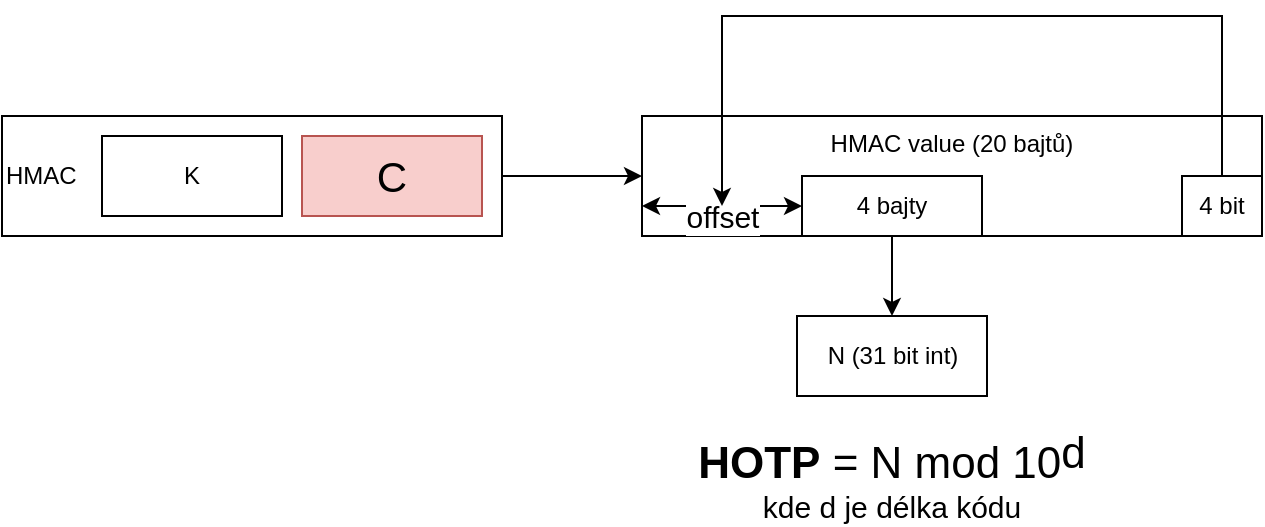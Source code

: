 <mxfile version="22.0.2" type="device">
  <diagram name="Page-1" id="DIYZ5fg_O1SQ3TLwEj1U">
    <mxGraphModel dx="1231" dy="834" grid="1" gridSize="10" guides="1" tooltips="1" connect="1" arrows="1" fold="1" page="1" pageScale="1" pageWidth="1654" pageHeight="1169" math="0" shadow="0">
      <root>
        <mxCell id="0" />
        <mxCell id="1" parent="0" />
        <mxCell id="6KypyfVfyNFrAHOFikTJ-3" value="HMAC value (20 bajtů)" style="rounded=0;whiteSpace=wrap;html=1;verticalAlign=top;" vertex="1" parent="1">
          <mxGeometry x="410" y="390" width="310" height="60" as="geometry" />
        </mxCell>
        <mxCell id="6KypyfVfyNFrAHOFikTJ-4" value="HMAC" style="rounded=0;whiteSpace=wrap;html=1;align=left;" vertex="1" parent="1">
          <mxGeometry x="90" y="390" width="250" height="60" as="geometry" />
        </mxCell>
        <mxCell id="6KypyfVfyNFrAHOFikTJ-5" value="K" style="rounded=0;whiteSpace=wrap;html=1;" vertex="1" parent="1">
          <mxGeometry x="140" y="400" width="90" height="40" as="geometry" />
        </mxCell>
        <mxCell id="6KypyfVfyNFrAHOFikTJ-15" style="edgeStyle=orthogonalEdgeStyle;rounded=0;orthogonalLoop=1;jettySize=auto;html=1;entryX=0;entryY=0.5;entryDx=0;entryDy=0;exitX=1;exitY=0.5;exitDx=0;exitDy=0;" edge="1" parent="1" source="6KypyfVfyNFrAHOFikTJ-4" target="6KypyfVfyNFrAHOFikTJ-3">
          <mxGeometry relative="1" as="geometry">
            <mxPoint x="350" y="420" as="sourcePoint" />
          </mxGeometry>
        </mxCell>
        <mxCell id="6KypyfVfyNFrAHOFikTJ-6" value="C" style="rounded=0;whiteSpace=wrap;html=1;fontSize=21;fillColor=#f8cecc;strokeColor=#b85450;" vertex="1" parent="1">
          <mxGeometry x="240" y="400" width="90" height="40" as="geometry" />
        </mxCell>
        <mxCell id="6KypyfVfyNFrAHOFikTJ-7" value="4 bit" style="rounded=0;whiteSpace=wrap;html=1;" vertex="1" parent="1">
          <mxGeometry x="680" y="420" width="40" height="30" as="geometry" />
        </mxCell>
        <mxCell id="6KypyfVfyNFrAHOFikTJ-18" style="edgeStyle=orthogonalEdgeStyle;rounded=0;orthogonalLoop=1;jettySize=auto;html=1;" edge="1" parent="1" source="6KypyfVfyNFrAHOFikTJ-1" target="6KypyfVfyNFrAHOFikTJ-16">
          <mxGeometry relative="1" as="geometry" />
        </mxCell>
        <mxCell id="6KypyfVfyNFrAHOFikTJ-1" value="4 bajty" style="rounded=0;whiteSpace=wrap;html=1;" vertex="1" parent="1">
          <mxGeometry x="490" y="420" width="90" height="30" as="geometry" />
        </mxCell>
        <mxCell id="6KypyfVfyNFrAHOFikTJ-10" value="" style="endArrow=classic;startArrow=classic;html=1;rounded=0;exitX=0;exitY=0.75;exitDx=0;exitDy=0;entryX=0;entryY=0.5;entryDx=0;entryDy=0;" edge="1" parent="1" source="6KypyfVfyNFrAHOFikTJ-3" target="6KypyfVfyNFrAHOFikTJ-1">
          <mxGeometry width="50" height="50" relative="1" as="geometry">
            <mxPoint x="600" y="450" as="sourcePoint" />
            <mxPoint x="650" y="400" as="targetPoint" />
          </mxGeometry>
        </mxCell>
        <mxCell id="6KypyfVfyNFrAHOFikTJ-12" value="&lt;font style=&quot;font-size: 15px;&quot;&gt;offset&lt;/font&gt;" style="edgeLabel;html=1;align=center;verticalAlign=middle;resizable=0;points=[];" vertex="1" connectable="0" parent="6KypyfVfyNFrAHOFikTJ-10">
          <mxGeometry x="0.15" y="-3" relative="1" as="geometry">
            <mxPoint x="-6" y="2" as="offset" />
          </mxGeometry>
        </mxCell>
        <mxCell id="6KypyfVfyNFrAHOFikTJ-13" style="edgeStyle=orthogonalEdgeStyle;rounded=0;orthogonalLoop=1;jettySize=auto;html=1;" edge="1" parent="1" source="6KypyfVfyNFrAHOFikTJ-7">
          <mxGeometry relative="1" as="geometry">
            <mxPoint x="450" y="435" as="targetPoint" />
            <Array as="points">
              <mxPoint x="700" y="340" />
              <mxPoint x="450" y="340" />
            </Array>
          </mxGeometry>
        </mxCell>
        <mxCell id="6KypyfVfyNFrAHOFikTJ-16" value="N (31 bit int)" style="rounded=0;whiteSpace=wrap;html=1;" vertex="1" parent="1">
          <mxGeometry x="487.5" y="490" width="95" height="40" as="geometry" />
        </mxCell>
        <mxCell id="6KypyfVfyNFrAHOFikTJ-19" value="&lt;font style=&quot;&quot;&gt;&lt;span style=&quot;font-size: 22px;&quot;&gt;&lt;b&gt;HOTP&lt;/b&gt; = N mod 10&lt;/span&gt;&lt;sup style=&quot;font-size: 22px;&quot;&gt;d&lt;/sup&gt;&lt;br&gt;&lt;font style=&quot;font-size: 15px;&quot;&gt;kde d je délka kódu&lt;/font&gt;&lt;br&gt;&lt;/font&gt;" style="text;html=1;strokeColor=none;fillColor=none;align=center;verticalAlign=middle;whiteSpace=wrap;rounded=0;" vertex="1" parent="1">
          <mxGeometry x="430" y="555" width="210" height="30" as="geometry" />
        </mxCell>
      </root>
    </mxGraphModel>
  </diagram>
</mxfile>
